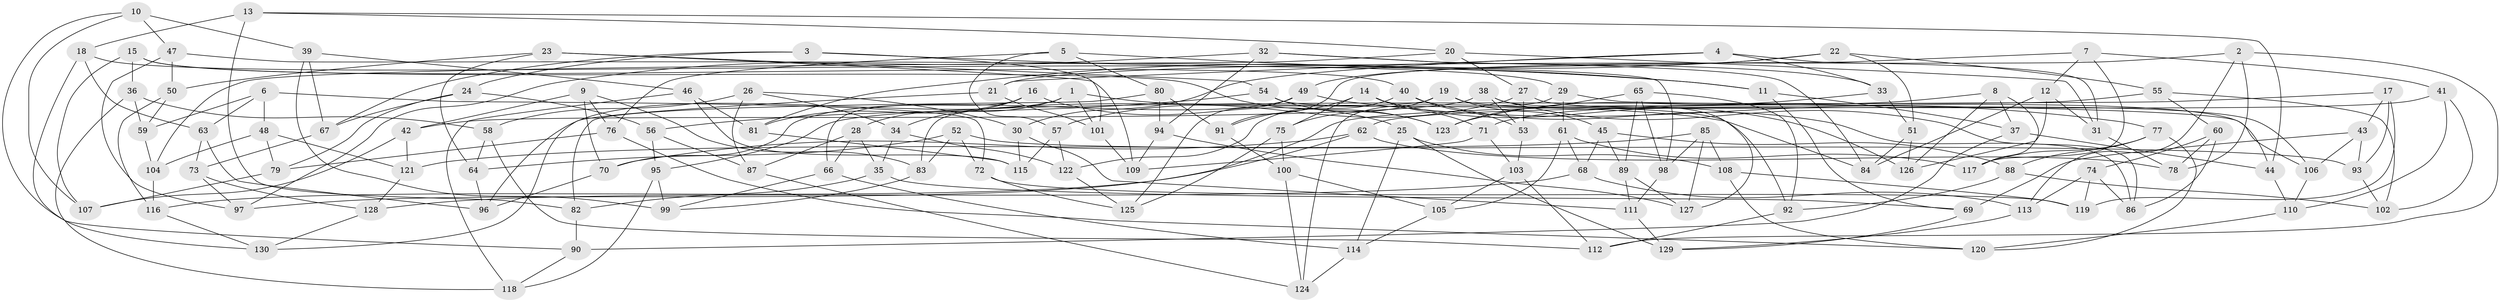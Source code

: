 // Generated by graph-tools (version 1.1) at 2025/57/03/09/25 04:57:50]
// undirected, 130 vertices, 260 edges
graph export_dot {
graph [start="1"]
  node [color=gray90,style=filled];
  1;
  2;
  3;
  4;
  5;
  6;
  7;
  8;
  9;
  10;
  11;
  12;
  13;
  14;
  15;
  16;
  17;
  18;
  19;
  20;
  21;
  22;
  23;
  24;
  25;
  26;
  27;
  28;
  29;
  30;
  31;
  32;
  33;
  34;
  35;
  36;
  37;
  38;
  39;
  40;
  41;
  42;
  43;
  44;
  45;
  46;
  47;
  48;
  49;
  50;
  51;
  52;
  53;
  54;
  55;
  56;
  57;
  58;
  59;
  60;
  61;
  62;
  63;
  64;
  65;
  66;
  67;
  68;
  69;
  70;
  71;
  72;
  73;
  74;
  75;
  76;
  77;
  78;
  79;
  80;
  81;
  82;
  83;
  84;
  85;
  86;
  87;
  88;
  89;
  90;
  91;
  92;
  93;
  94;
  95;
  96;
  97;
  98;
  99;
  100;
  101;
  102;
  103;
  104;
  105;
  106;
  107;
  108;
  109;
  110;
  111;
  112;
  113;
  114;
  115;
  116;
  117;
  118;
  119;
  120;
  121;
  122;
  123;
  124;
  125;
  126;
  127;
  128;
  129;
  130;
  1 -- 84;
  1 -- 96;
  1 -- 28;
  1 -- 101;
  2 -- 21;
  2 -- 78;
  2 -- 112;
  2 -- 113;
  3 -- 101;
  3 -- 11;
  3 -- 67;
  3 -- 24;
  4 -- 21;
  4 -- 31;
  4 -- 33;
  4 -- 30;
  5 -- 76;
  5 -- 11;
  5 -- 80;
  5 -- 57;
  6 -- 63;
  6 -- 48;
  6 -- 72;
  6 -- 59;
  7 -- 117;
  7 -- 91;
  7 -- 41;
  7 -- 12;
  8 -- 126;
  8 -- 37;
  8 -- 117;
  8 -- 71;
  9 -- 42;
  9 -- 83;
  9 -- 76;
  9 -- 70;
  10 -- 107;
  10 -- 39;
  10 -- 90;
  10 -- 47;
  11 -- 37;
  11 -- 69;
  12 -- 126;
  12 -- 84;
  12 -- 31;
  13 -- 44;
  13 -- 20;
  13 -- 18;
  13 -- 82;
  14 -- 126;
  14 -- 71;
  14 -- 75;
  14 -- 91;
  15 -- 123;
  15 -- 40;
  15 -- 107;
  15 -- 36;
  16 -- 34;
  16 -- 81;
  16 -- 25;
  16 -- 66;
  17 -- 97;
  17 -- 93;
  17 -- 119;
  17 -- 43;
  18 -- 63;
  18 -- 29;
  18 -- 130;
  19 -- 83;
  19 -- 45;
  19 -- 75;
  19 -- 106;
  20 -- 31;
  20 -- 27;
  20 -- 104;
  21 -- 101;
  21 -- 130;
  22 -- 49;
  22 -- 55;
  22 -- 51;
  22 -- 81;
  23 -- 64;
  23 -- 50;
  23 -- 109;
  23 -- 54;
  24 -- 79;
  24 -- 56;
  24 -- 67;
  25 -- 108;
  25 -- 114;
  25 -- 129;
  26 -- 34;
  26 -- 30;
  26 -- 87;
  26 -- 58;
  27 -- 53;
  27 -- 57;
  27 -- 106;
  28 -- 35;
  28 -- 66;
  28 -- 87;
  29 -- 124;
  29 -- 44;
  29 -- 61;
  30 -- 111;
  30 -- 115;
  31 -- 78;
  32 -- 84;
  32 -- 94;
  32 -- 97;
  32 -- 33;
  33 -- 123;
  33 -- 51;
  34 -- 122;
  34 -- 35;
  35 -- 82;
  35 -- 69;
  36 -- 59;
  36 -- 118;
  36 -- 58;
  37 -- 90;
  37 -- 44;
  38 -- 86;
  38 -- 53;
  38 -- 42;
  38 -- 127;
  39 -- 67;
  39 -- 99;
  39 -- 46;
  40 -- 86;
  40 -- 122;
  40 -- 53;
  41 -- 102;
  41 -- 110;
  41 -- 62;
  42 -- 121;
  42 -- 107;
  43 -- 106;
  43 -- 69;
  43 -- 93;
  44 -- 110;
  45 -- 88;
  45 -- 89;
  45 -- 68;
  46 -- 115;
  46 -- 81;
  46 -- 118;
  47 -- 50;
  47 -- 97;
  47 -- 98;
  48 -- 121;
  48 -- 79;
  48 -- 104;
  49 -- 77;
  49 -- 125;
  49 -- 70;
  50 -- 116;
  50 -- 59;
  51 -- 84;
  51 -- 126;
  52 -- 72;
  52 -- 93;
  52 -- 83;
  52 -- 64;
  53 -- 103;
  54 -- 56;
  54 -- 92;
  54 -- 123;
  55 -- 60;
  55 -- 102;
  55 -- 95;
  56 -- 87;
  56 -- 95;
  57 -- 115;
  57 -- 122;
  58 -- 64;
  58 -- 112;
  59 -- 104;
  60 -- 86;
  60 -- 78;
  60 -- 74;
  61 -- 105;
  61 -- 117;
  61 -- 68;
  62 -- 78;
  62 -- 116;
  62 -- 70;
  63 -- 73;
  63 -- 96;
  64 -- 96;
  65 -- 98;
  65 -- 89;
  65 -- 123;
  65 -- 92;
  66 -- 99;
  66 -- 114;
  67 -- 73;
  68 -- 113;
  68 -- 128;
  69 -- 129;
  70 -- 96;
  71 -- 103;
  71 -- 109;
  72 -- 125;
  72 -- 119;
  73 -- 128;
  73 -- 97;
  74 -- 119;
  74 -- 86;
  74 -- 113;
  75 -- 100;
  75 -- 125;
  76 -- 120;
  76 -- 79;
  77 -- 120;
  77 -- 117;
  77 -- 88;
  79 -- 107;
  80 -- 91;
  80 -- 94;
  80 -- 82;
  81 -- 115;
  82 -- 90;
  83 -- 99;
  85 -- 98;
  85 -- 121;
  85 -- 127;
  85 -- 108;
  87 -- 124;
  88 -- 102;
  88 -- 92;
  89 -- 127;
  89 -- 111;
  90 -- 118;
  91 -- 100;
  92 -- 112;
  93 -- 102;
  94 -- 127;
  94 -- 109;
  95 -- 99;
  95 -- 118;
  98 -- 111;
  100 -- 124;
  100 -- 105;
  101 -- 109;
  103 -- 105;
  103 -- 112;
  104 -- 116;
  105 -- 114;
  106 -- 110;
  108 -- 119;
  108 -- 120;
  110 -- 120;
  111 -- 129;
  113 -- 129;
  114 -- 124;
  116 -- 130;
  121 -- 128;
  122 -- 125;
  128 -- 130;
}
